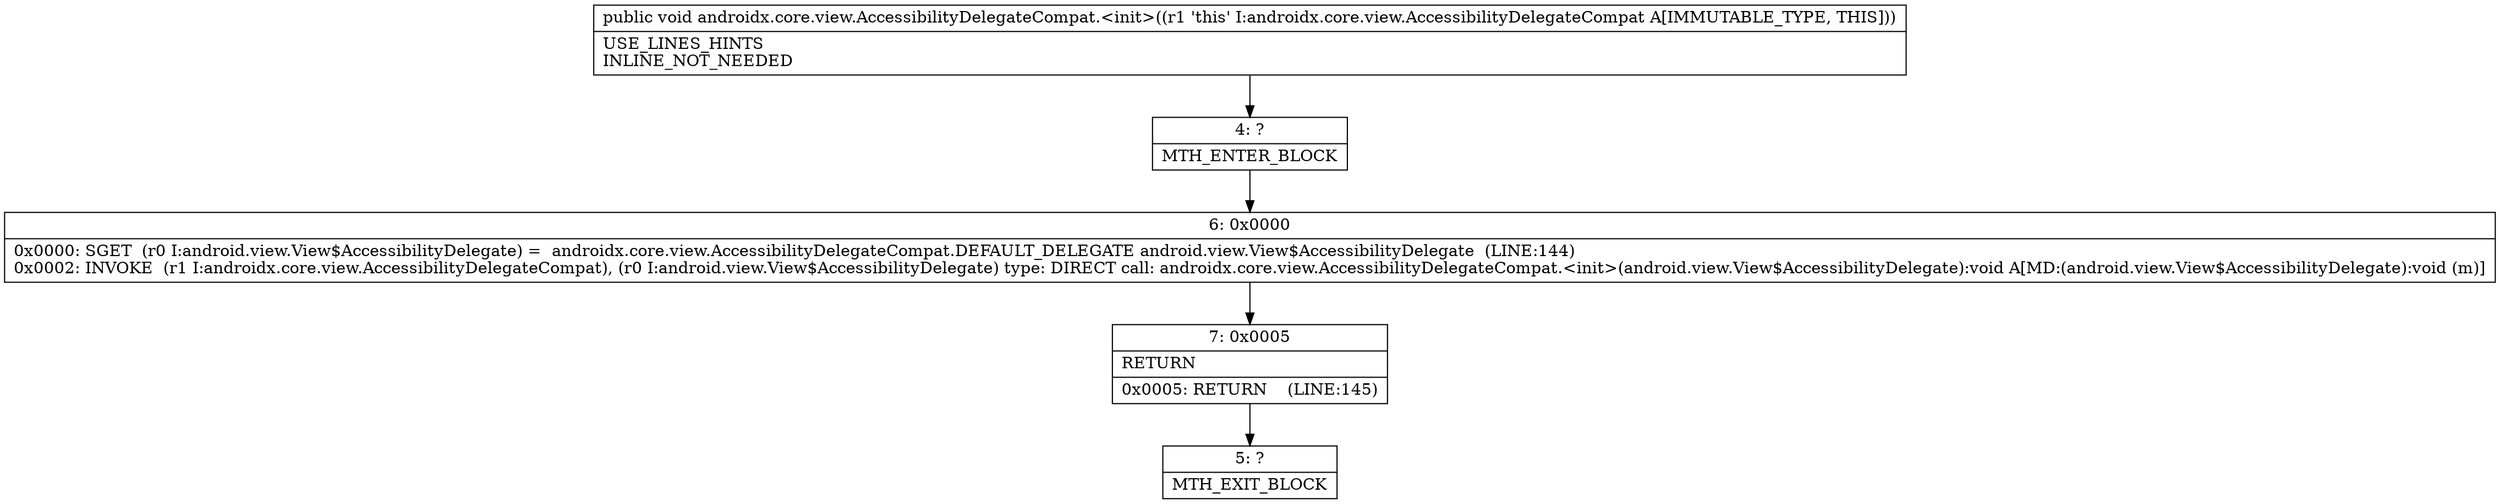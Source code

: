 digraph "CFG forandroidx.core.view.AccessibilityDelegateCompat.\<init\>()V" {
Node_4 [shape=record,label="{4\:\ ?|MTH_ENTER_BLOCK\l}"];
Node_6 [shape=record,label="{6\:\ 0x0000|0x0000: SGET  (r0 I:android.view.View$AccessibilityDelegate) =  androidx.core.view.AccessibilityDelegateCompat.DEFAULT_DELEGATE android.view.View$AccessibilityDelegate  (LINE:144)\l0x0002: INVOKE  (r1 I:androidx.core.view.AccessibilityDelegateCompat), (r0 I:android.view.View$AccessibilityDelegate) type: DIRECT call: androidx.core.view.AccessibilityDelegateCompat.\<init\>(android.view.View$AccessibilityDelegate):void A[MD:(android.view.View$AccessibilityDelegate):void (m)]\l}"];
Node_7 [shape=record,label="{7\:\ 0x0005|RETURN\l|0x0005: RETURN    (LINE:145)\l}"];
Node_5 [shape=record,label="{5\:\ ?|MTH_EXIT_BLOCK\l}"];
MethodNode[shape=record,label="{public void androidx.core.view.AccessibilityDelegateCompat.\<init\>((r1 'this' I:androidx.core.view.AccessibilityDelegateCompat A[IMMUTABLE_TYPE, THIS]))  | USE_LINES_HINTS\lINLINE_NOT_NEEDED\l}"];
MethodNode -> Node_4;Node_4 -> Node_6;
Node_6 -> Node_7;
Node_7 -> Node_5;
}

